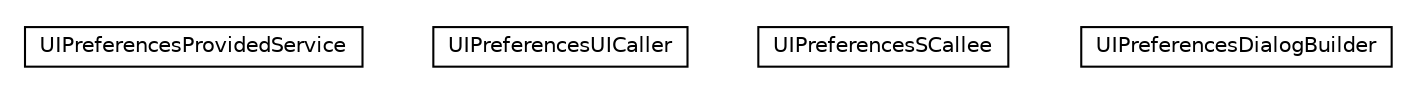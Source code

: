 #!/usr/local/bin/dot
#
# Class diagram 
# Generated by UMLGraph version R5_6-24-gf6e263 (http://www.umlgraph.org/)
#

digraph G {
	edge [fontname="Helvetica",fontsize=10,labelfontname="Helvetica",labelfontsize=10];
	node [fontname="Helvetica",fontsize=10,shape=plaintext];
	nodesep=0.25;
	ranksep=0.5;
	// org.universAAL.ui.dm.ui.preferences.editor.UIPreferencesProvidedService
	c2048 [label=<<table title="org.universAAL.ui.dm.ui.preferences.editor.UIPreferencesProvidedService" border="0" cellborder="1" cellspacing="0" cellpadding="2" port="p" href="./UIPreferencesProvidedService.html">
		<tr><td><table border="0" cellspacing="0" cellpadding="1">
<tr><td align="center" balign="center"> UIPreferencesProvidedService </td></tr>
		</table></td></tr>
		</table>>, URL="./UIPreferencesProvidedService.html", fontname="Helvetica", fontcolor="black", fontsize=10.0];
	// org.universAAL.ui.dm.ui.preferences.editor.UIPreferencesUICaller
	c2049 [label=<<table title="org.universAAL.ui.dm.ui.preferences.editor.UIPreferencesUICaller" border="0" cellborder="1" cellspacing="0" cellpadding="2" port="p" href="./UIPreferencesUICaller.html">
		<tr><td><table border="0" cellspacing="0" cellpadding="1">
<tr><td align="center" balign="center"> UIPreferencesUICaller </td></tr>
		</table></td></tr>
		</table>>, URL="./UIPreferencesUICaller.html", fontname="Helvetica", fontcolor="black", fontsize=10.0];
	// org.universAAL.ui.dm.ui.preferences.editor.UIPreferencesSCallee
	c2050 [label=<<table title="org.universAAL.ui.dm.ui.preferences.editor.UIPreferencesSCallee" border="0" cellborder="1" cellspacing="0" cellpadding="2" port="p" href="./UIPreferencesSCallee.html">
		<tr><td><table border="0" cellspacing="0" cellpadding="1">
<tr><td align="center" balign="center"> UIPreferencesSCallee </td></tr>
		</table></td></tr>
		</table>>, URL="./UIPreferencesSCallee.html", fontname="Helvetica", fontcolor="black", fontsize=10.0];
	// org.universAAL.ui.dm.ui.preferences.editor.UIPreferencesDialogBuilder
	c2051 [label=<<table title="org.universAAL.ui.dm.ui.preferences.editor.UIPreferencesDialogBuilder" border="0" cellborder="1" cellspacing="0" cellpadding="2" port="p" href="./UIPreferencesDialogBuilder.html">
		<tr><td><table border="0" cellspacing="0" cellpadding="1">
<tr><td align="center" balign="center"> UIPreferencesDialogBuilder </td></tr>
		</table></td></tr>
		</table>>, URL="./UIPreferencesDialogBuilder.html", fontname="Helvetica", fontcolor="black", fontsize=10.0];
}

